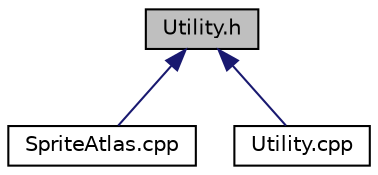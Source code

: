 digraph "Utility.h"
{
  edge [fontname="Helvetica",fontsize="10",labelfontname="Helvetica",labelfontsize="10"];
  node [fontname="Helvetica",fontsize="10",shape=record];
  Node2 [label="Utility.h",height=0.2,width=0.4,color="black", fillcolor="grey75", style="filled", fontcolor="black"];
  Node2 -> Node3 [dir="back",color="midnightblue",fontsize="10",style="solid",fontname="Helvetica"];
  Node3 [label="SpriteAtlas.cpp",height=0.2,width=0.4,color="black", fillcolor="white", style="filled",URL="$_sprite_atlas_8cpp.html"];
  Node2 -> Node4 [dir="back",color="midnightblue",fontsize="10",style="solid",fontname="Helvetica"];
  Node4 [label="Utility.cpp",height=0.2,width=0.4,color="black", fillcolor="white", style="filled",URL="$_utility_8cpp.html"];
}
